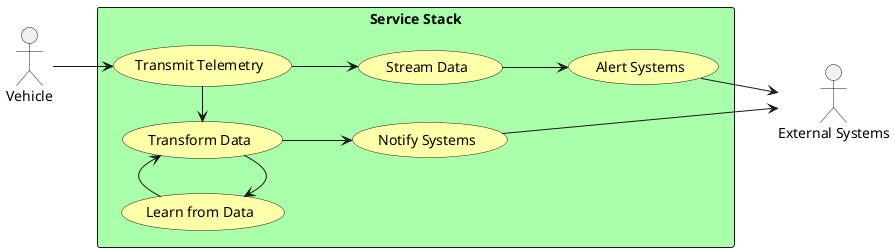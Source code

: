 @startuml

left to right direction

skinparam usecase {
  BackgroundColor #ffffaa
  BackgroundColor<<Main>> #aaffff
}
actor :Vehicle: as Car
actor :External Systems: as ES


rectangle "Service Stack" #aaffaa {
    UseCase UC1 as "Transmit Telemetry"
    UseCase UC2 as "Transform Data"
    UseCase UC3 as "Stream Data"
    UseCase UC4 as "Notify Systems"
    UseCase UC5 as "Alert Systems"
    UseCase UC6 as "Learn from Data"

    Car --> UC1
    UC1 -> UC2
    UC1 --> UC3
    UC3 --> UC5
    UC2 --> UC4
    UC4 --> ES
    UC5 --> ES
    UC2 -> UC6
    UC6 -> UC2
}

@enduml
